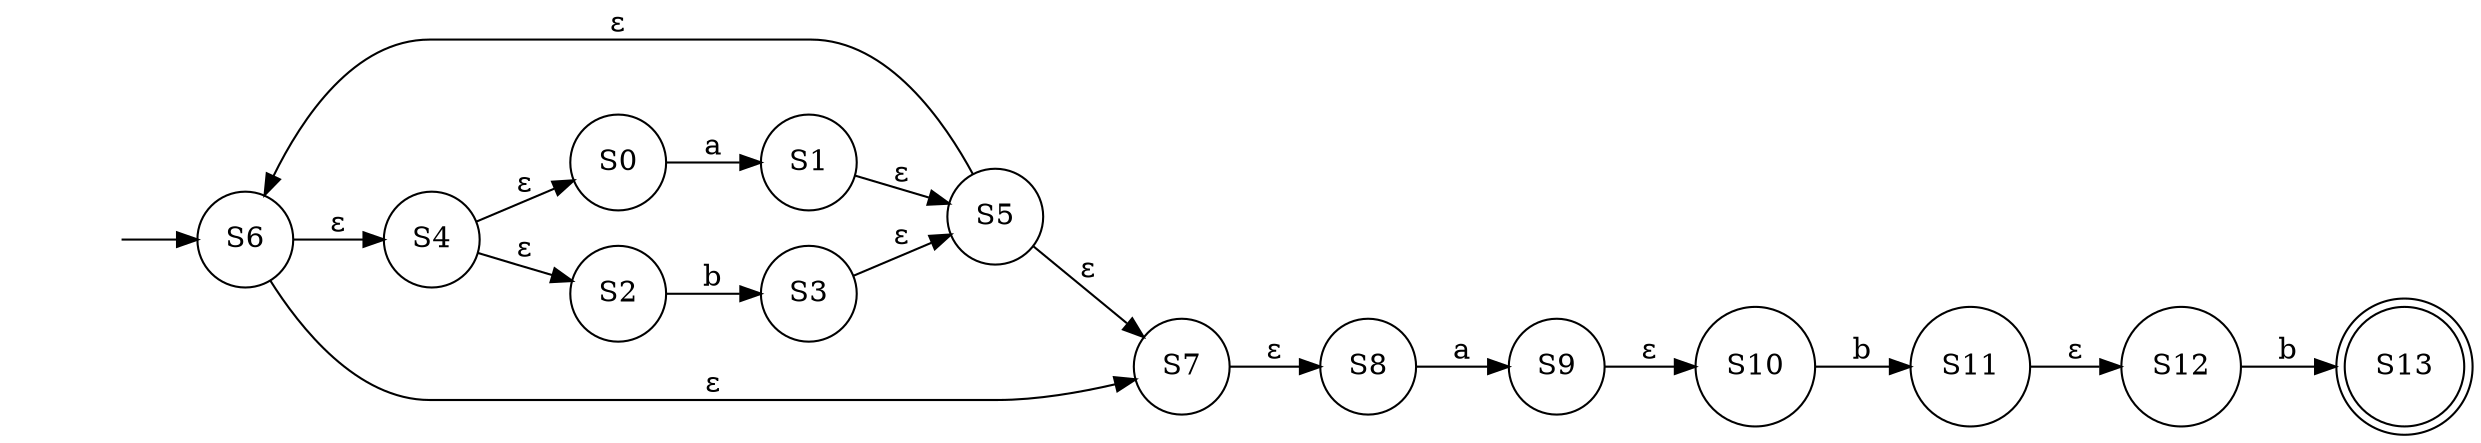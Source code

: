 digraph NFA {
	graph [rankdir=LR]
	"" [label="" shape=plaintext]
	S13 [label=S13 shape=doublecircle]
	S3 [label=S3 shape=circle]
	S10 [label=S10 shape=circle]
	S0 [label=S0 shape=circle]
	S4 [label=S4 shape=circle]
	S5 [label=S5 shape=circle]
	S6 [label=S6 shape=circle]
	S12 [label=S12 shape=circle]
	S11 [label=S11 shape=circle]
	S7 [label=S7 shape=circle]
	S9 [label=S9 shape=circle]
	S8 [label=S8 shape=circle]
	S2 [label=S2 shape=circle]
	S1 [label=S1 shape=circle]
	"" -> S6 [label=""]
	S0 -> S1 [label=a]
	S1 -> S5 [label="ε"]
	S2 -> S3 [label=b]
	S3 -> S5 [label="ε"]
	S4 -> S0 [label="ε"]
	S4 -> S2 [label="ε"]
	S5 -> S6 [label="ε"]
	S5 -> S7 [label="ε"]
	S6 -> S7 [label="ε"]
	S6 -> S4 [label="ε"]
	S7 -> S8 [label="ε"]
	S8 -> S9 [label=a]
	S9 -> S10 [label="ε"]
	S10 -> S11 [label=b]
	S11 -> S12 [label="ε"]
	S12 -> S13 [label=b]
}
